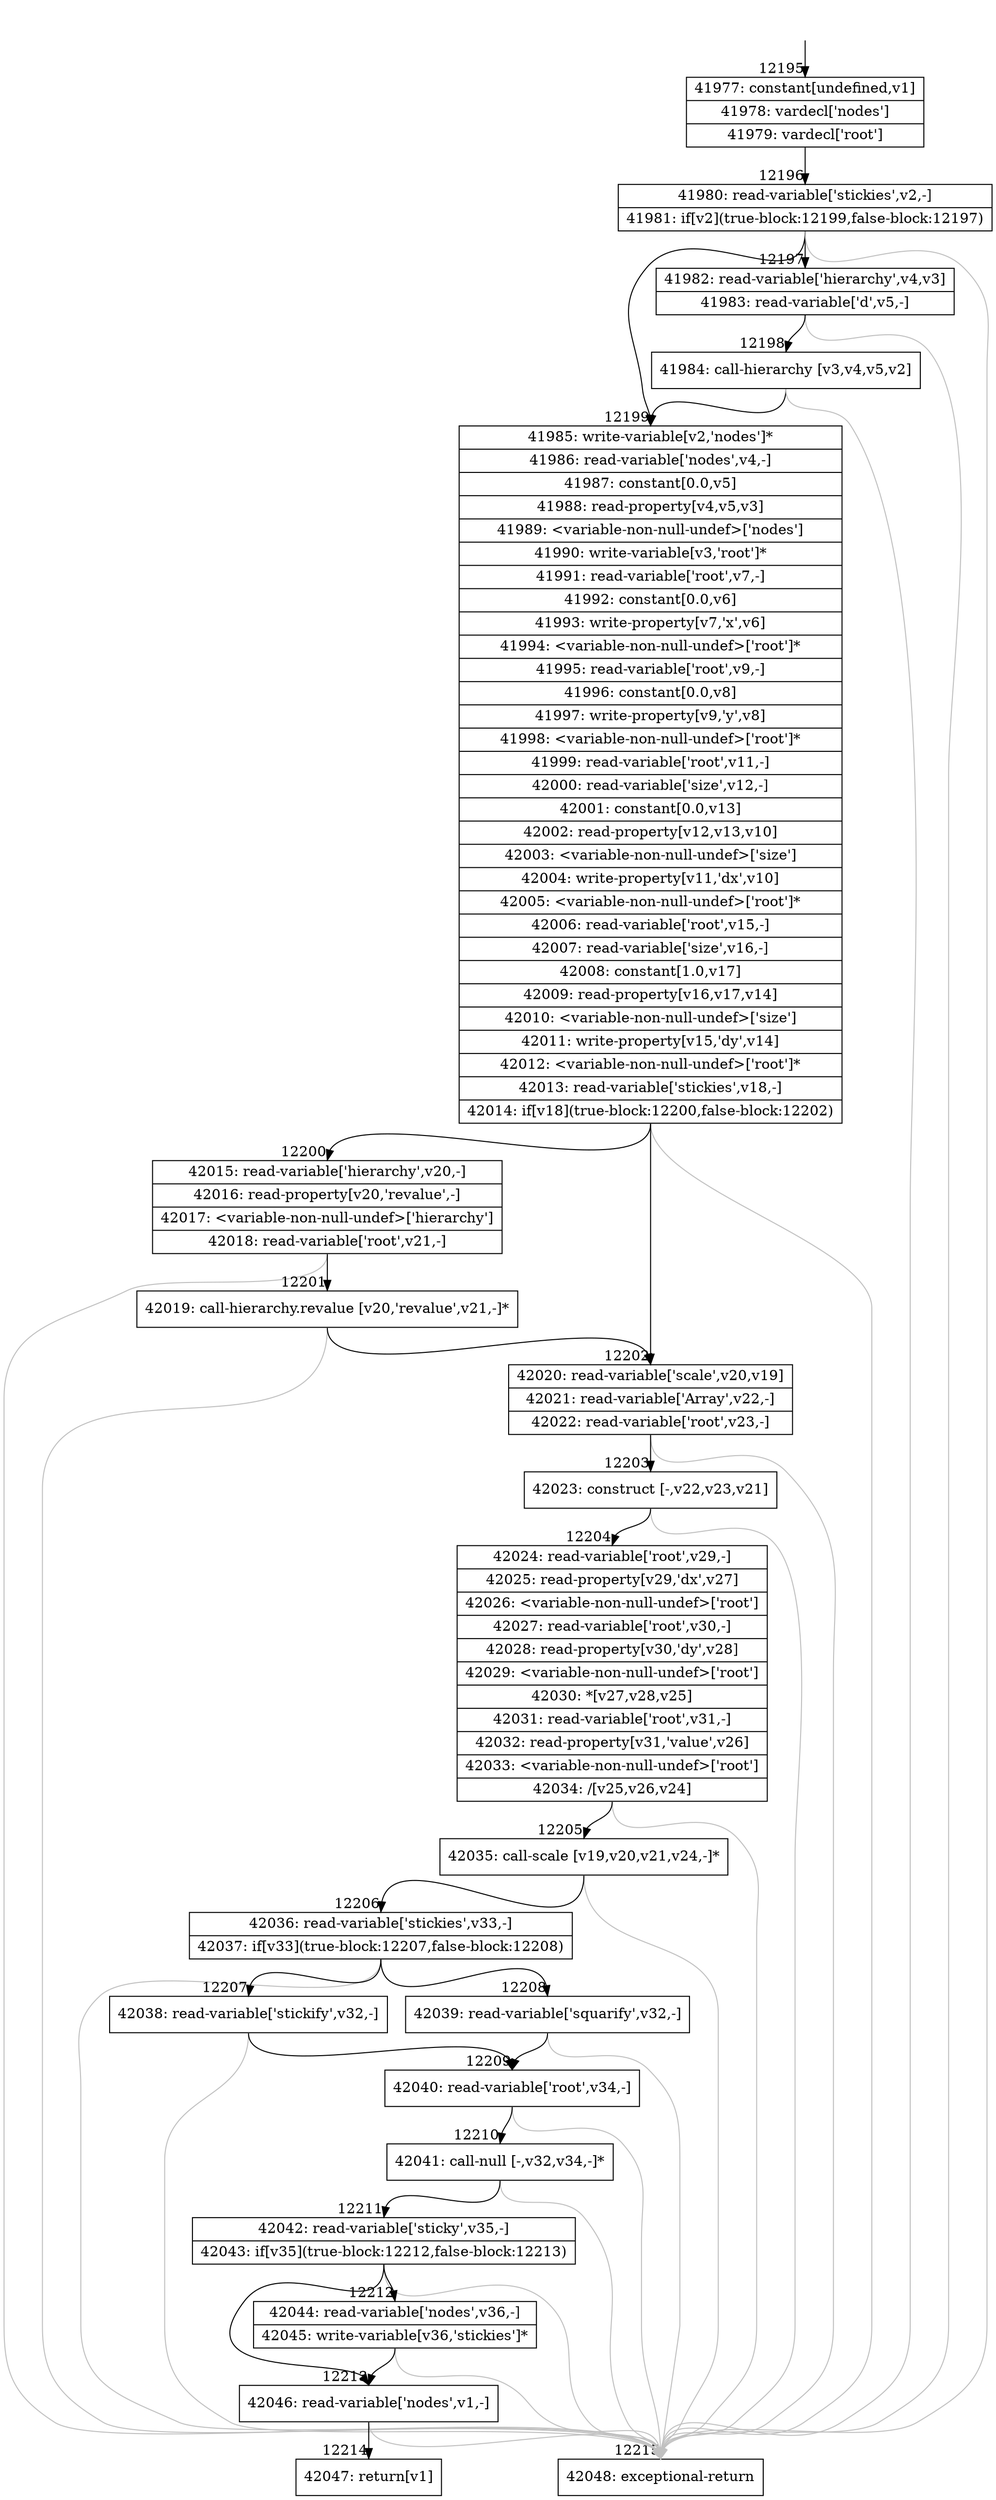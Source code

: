 digraph {
rankdir="TD"
BB_entry1121[shape=none,label=""];
BB_entry1121 -> BB12195 [tailport=s, headport=n, headlabel="    12195"]
BB12195 [shape=record label="{41977: constant[undefined,v1]|41978: vardecl['nodes']|41979: vardecl['root']}" ] 
BB12195 -> BB12196 [tailport=s, headport=n, headlabel="      12196"]
BB12196 [shape=record label="{41980: read-variable['stickies',v2,-]|41981: if[v2](true-block:12199,false-block:12197)}" ] 
BB12196 -> BB12199 [tailport=s, headport=n, headlabel="      12199"]
BB12196 -> BB12197 [tailport=s, headport=n, headlabel="      12197"]
BB12196 -> BB12215 [tailport=s, headport=n, color=gray, headlabel="      12215"]
BB12197 [shape=record label="{41982: read-variable['hierarchy',v4,v3]|41983: read-variable['d',v5,-]}" ] 
BB12197 -> BB12198 [tailport=s, headport=n, headlabel="      12198"]
BB12197 -> BB12215 [tailport=s, headport=n, color=gray]
BB12198 [shape=record label="{41984: call-hierarchy [v3,v4,v5,v2]}" ] 
BB12198 -> BB12199 [tailport=s, headport=n]
BB12198 -> BB12215 [tailport=s, headport=n, color=gray]
BB12199 [shape=record label="{41985: write-variable[v2,'nodes']*|41986: read-variable['nodes',v4,-]|41987: constant[0.0,v5]|41988: read-property[v4,v5,v3]|41989: \<variable-non-null-undef\>['nodes']|41990: write-variable[v3,'root']*|41991: read-variable['root',v7,-]|41992: constant[0.0,v6]|41993: write-property[v7,'x',v6]|41994: \<variable-non-null-undef\>['root']*|41995: read-variable['root',v9,-]|41996: constant[0.0,v8]|41997: write-property[v9,'y',v8]|41998: \<variable-non-null-undef\>['root']*|41999: read-variable['root',v11,-]|42000: read-variable['size',v12,-]|42001: constant[0.0,v13]|42002: read-property[v12,v13,v10]|42003: \<variable-non-null-undef\>['size']|42004: write-property[v11,'dx',v10]|42005: \<variable-non-null-undef\>['root']*|42006: read-variable['root',v15,-]|42007: read-variable['size',v16,-]|42008: constant[1.0,v17]|42009: read-property[v16,v17,v14]|42010: \<variable-non-null-undef\>['size']|42011: write-property[v15,'dy',v14]|42012: \<variable-non-null-undef\>['root']*|42013: read-variable['stickies',v18,-]|42014: if[v18](true-block:12200,false-block:12202)}" ] 
BB12199 -> BB12200 [tailport=s, headport=n, headlabel="      12200"]
BB12199 -> BB12202 [tailport=s, headport=n, headlabel="      12202"]
BB12199 -> BB12215 [tailport=s, headport=n, color=gray]
BB12200 [shape=record label="{42015: read-variable['hierarchy',v20,-]|42016: read-property[v20,'revalue',-]|42017: \<variable-non-null-undef\>['hierarchy']|42018: read-variable['root',v21,-]}" ] 
BB12200 -> BB12201 [tailport=s, headport=n, headlabel="      12201"]
BB12200 -> BB12215 [tailport=s, headport=n, color=gray]
BB12201 [shape=record label="{42019: call-hierarchy.revalue [v20,'revalue',v21,-]*}" ] 
BB12201 -> BB12202 [tailport=s, headport=n]
BB12201 -> BB12215 [tailport=s, headport=n, color=gray]
BB12202 [shape=record label="{42020: read-variable['scale',v20,v19]|42021: read-variable['Array',v22,-]|42022: read-variable['root',v23,-]}" ] 
BB12202 -> BB12203 [tailport=s, headport=n, headlabel="      12203"]
BB12202 -> BB12215 [tailport=s, headport=n, color=gray]
BB12203 [shape=record label="{42023: construct [-,v22,v23,v21]}" ] 
BB12203 -> BB12204 [tailport=s, headport=n, headlabel="      12204"]
BB12203 -> BB12215 [tailport=s, headport=n, color=gray]
BB12204 [shape=record label="{42024: read-variable['root',v29,-]|42025: read-property[v29,'dx',v27]|42026: \<variable-non-null-undef\>['root']|42027: read-variable['root',v30,-]|42028: read-property[v30,'dy',v28]|42029: \<variable-non-null-undef\>['root']|42030: *[v27,v28,v25]|42031: read-variable['root',v31,-]|42032: read-property[v31,'value',v26]|42033: \<variable-non-null-undef\>['root']|42034: /[v25,v26,v24]}" ] 
BB12204 -> BB12205 [tailport=s, headport=n, headlabel="      12205"]
BB12204 -> BB12215 [tailport=s, headport=n, color=gray]
BB12205 [shape=record label="{42035: call-scale [v19,v20,v21,v24,-]*}" ] 
BB12205 -> BB12206 [tailport=s, headport=n, headlabel="      12206"]
BB12205 -> BB12215 [tailport=s, headport=n, color=gray]
BB12206 [shape=record label="{42036: read-variable['stickies',v33,-]|42037: if[v33](true-block:12207,false-block:12208)}" ] 
BB12206 -> BB12207 [tailport=s, headport=n, headlabel="      12207"]
BB12206 -> BB12208 [tailport=s, headport=n, headlabel="      12208"]
BB12206 -> BB12215 [tailport=s, headport=n, color=gray]
BB12207 [shape=record label="{42038: read-variable['stickify',v32,-]}" ] 
BB12207 -> BB12209 [tailport=s, headport=n, headlabel="      12209"]
BB12207 -> BB12215 [tailport=s, headport=n, color=gray]
BB12208 [shape=record label="{42039: read-variable['squarify',v32,-]}" ] 
BB12208 -> BB12209 [tailport=s, headport=n]
BB12208 -> BB12215 [tailport=s, headport=n, color=gray]
BB12209 [shape=record label="{42040: read-variable['root',v34,-]}" ] 
BB12209 -> BB12210 [tailport=s, headport=n, headlabel="      12210"]
BB12209 -> BB12215 [tailport=s, headport=n, color=gray]
BB12210 [shape=record label="{42041: call-null [-,v32,v34,-]*}" ] 
BB12210 -> BB12211 [tailport=s, headport=n, headlabel="      12211"]
BB12210 -> BB12215 [tailport=s, headport=n, color=gray]
BB12211 [shape=record label="{42042: read-variable['sticky',v35,-]|42043: if[v35](true-block:12212,false-block:12213)}" ] 
BB12211 -> BB12212 [tailport=s, headport=n, headlabel="      12212"]
BB12211 -> BB12213 [tailport=s, headport=n, headlabel="      12213"]
BB12211 -> BB12215 [tailport=s, headport=n, color=gray]
BB12212 [shape=record label="{42044: read-variable['nodes',v36,-]|42045: write-variable[v36,'stickies']*}" ] 
BB12212 -> BB12213 [tailport=s, headport=n]
BB12212 -> BB12215 [tailport=s, headport=n, color=gray]
BB12213 [shape=record label="{42046: read-variable['nodes',v1,-]}" ] 
BB12213 -> BB12214 [tailport=s, headport=n, headlabel="      12214"]
BB12213 -> BB12215 [tailport=s, headport=n, color=gray]
BB12214 [shape=record label="{42047: return[v1]}" ] 
BB12215 [shape=record label="{42048: exceptional-return}" ] 
//#$~ 7326
}
